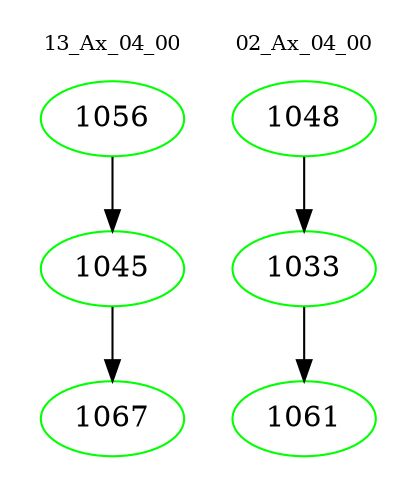 digraph{
subgraph cluster_0 {
color = white
label = "13_Ax_04_00";
fontsize=10;
T0_1056 [label="1056", color="green"]
T0_1056 -> T0_1045 [color="black"]
T0_1045 [label="1045", color="green"]
T0_1045 -> T0_1067 [color="black"]
T0_1067 [label="1067", color="green"]
}
subgraph cluster_1 {
color = white
label = "02_Ax_04_00";
fontsize=10;
T1_1048 [label="1048", color="green"]
T1_1048 -> T1_1033 [color="black"]
T1_1033 [label="1033", color="green"]
T1_1033 -> T1_1061 [color="black"]
T1_1061 [label="1061", color="green"]
}
}
